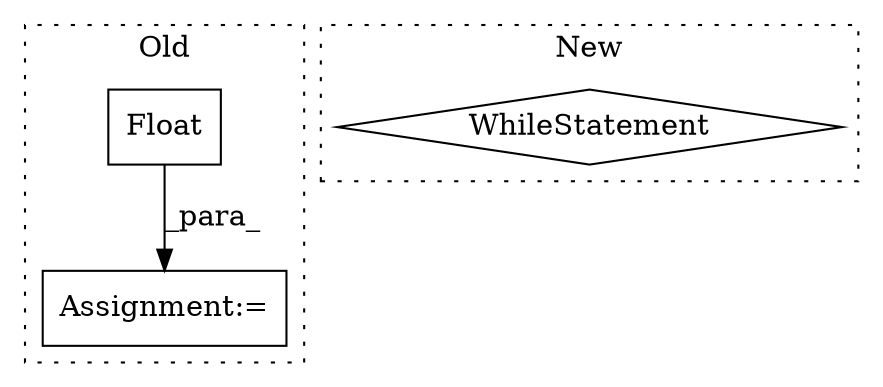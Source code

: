 digraph G {
subgraph cluster0 {
1 [label="Float" a="32" s="1465,1480" l="6,1" shape="box"];
3 [label="Assignment:=" a="7" s="1462" l="1" shape="box"];
label = "Old";
style="dotted";
}
subgraph cluster1 {
2 [label="WhileStatement" a="61" s="3071,3082" l="7,2" shape="diamond"];
label = "New";
style="dotted";
}
1 -> 3 [label="_para_"];
}